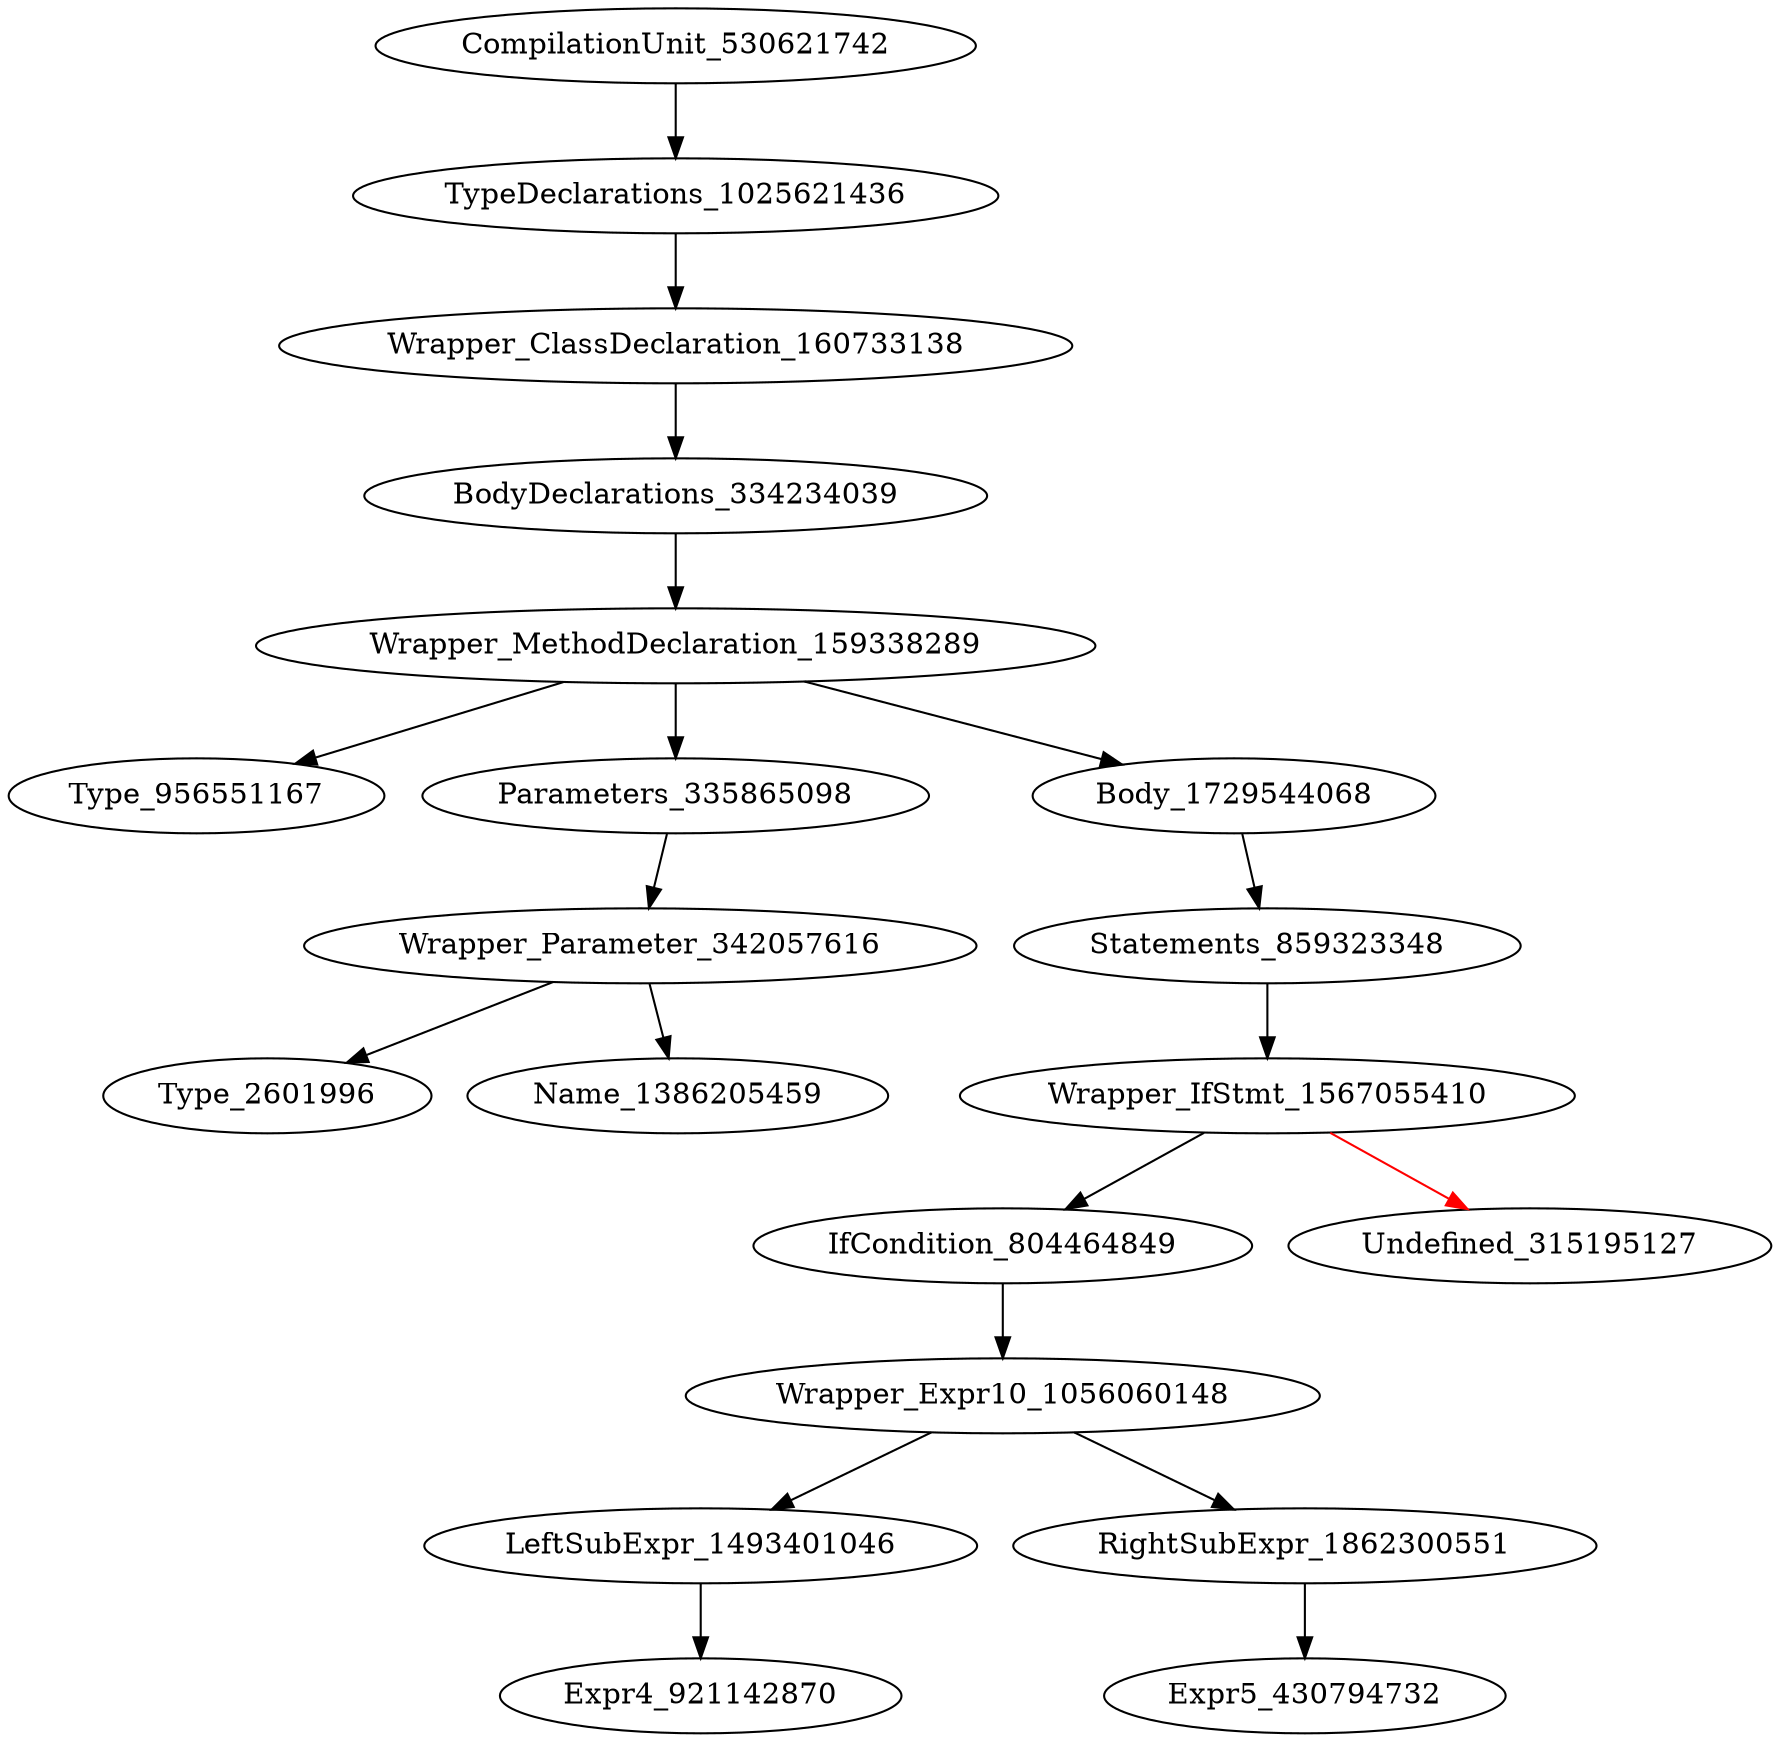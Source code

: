 digraph {
CompilationUnit_530621742 -> TypeDeclarations_1025621436
TypeDeclarations_1025621436 -> Wrapper_ClassDeclaration_160733138
Wrapper_ClassDeclaration_160733138 -> BodyDeclarations_334234039
BodyDeclarations_334234039 -> Wrapper_MethodDeclaration_159338289
Wrapper_MethodDeclaration_159338289 -> Type_956551167
Wrapper_MethodDeclaration_159338289 -> Parameters_335865098
Wrapper_MethodDeclaration_159338289 -> Body_1729544068
Parameters_335865098 -> Wrapper_Parameter_342057616
Body_1729544068 -> Statements_859323348
Wrapper_Parameter_342057616 -> Type_2601996
Wrapper_Parameter_342057616 -> Name_1386205459
Statements_859323348 -> Wrapper_IfStmt_1567055410
Wrapper_IfStmt_1567055410 -> IfCondition_804464849
Wrapper_IfStmt_1567055410 -> Undefined_315195127 [color = red] 
IfCondition_804464849 -> Wrapper_Expr10_1056060148
Wrapper_Expr10_1056060148 -> LeftSubExpr_1493401046
Wrapper_Expr10_1056060148 -> RightSubExpr_1862300551
LeftSubExpr_1493401046 -> Expr4_921142870
RightSubExpr_1862300551 -> Expr5_430794732
}